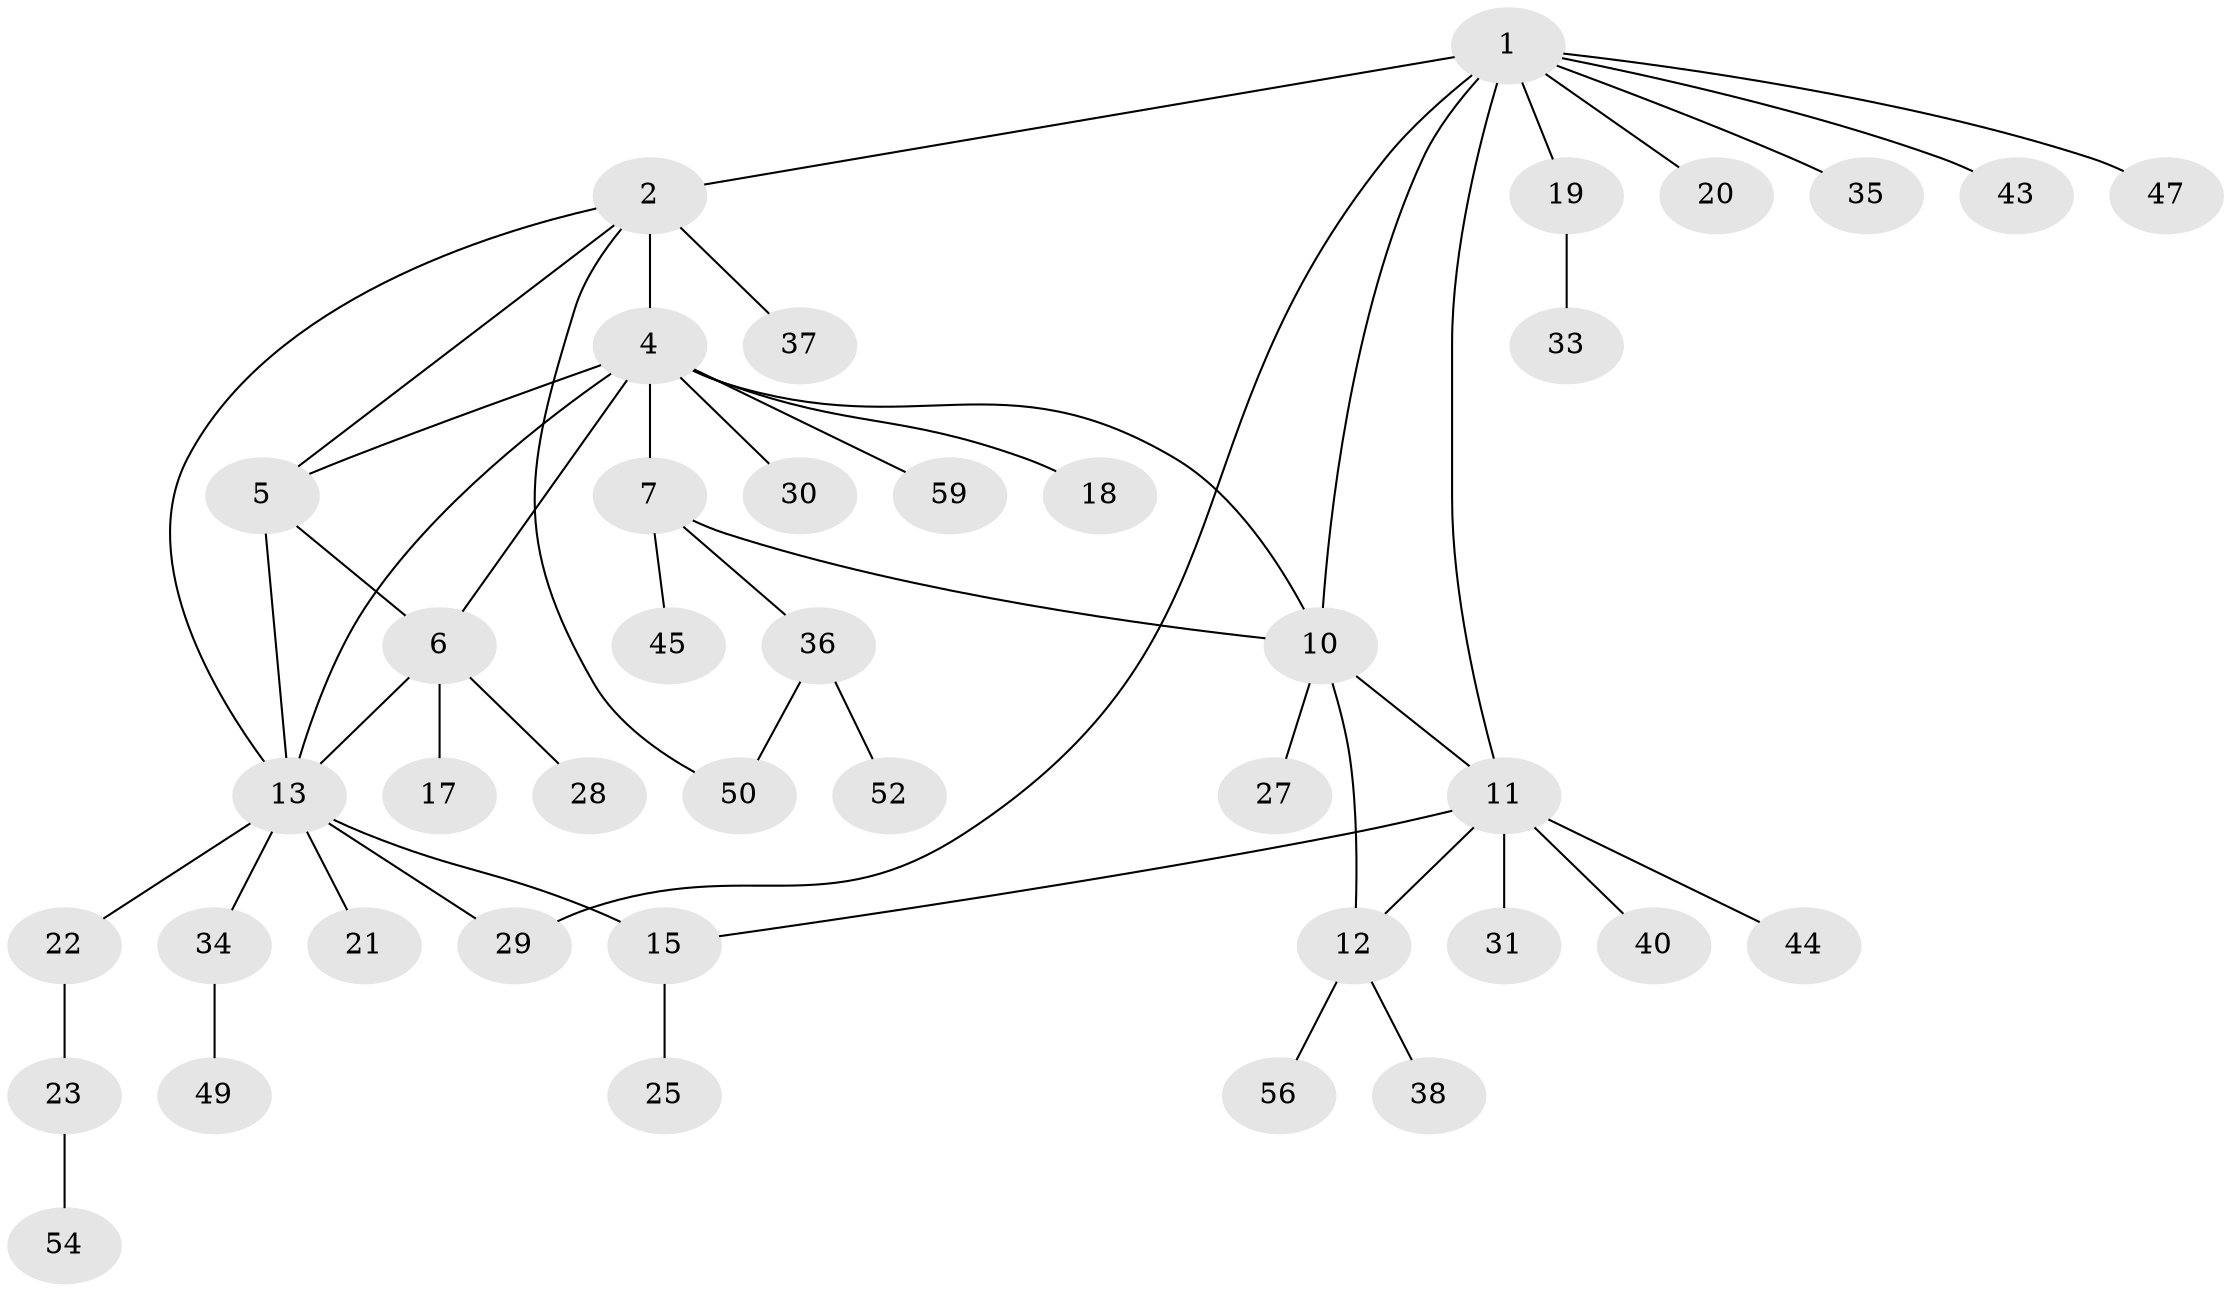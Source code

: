 // Generated by graph-tools (version 1.1) at 2025/24/03/03/25 07:24:09]
// undirected, 41 vertices, 52 edges
graph export_dot {
graph [start="1"]
  node [color=gray90,style=filled];
  1 [super="+48"];
  2 [super="+3"];
  4 [super="+9"];
  5 [super="+46"];
  6 [super="+51"];
  7 [super="+8"];
  10;
  11 [super="+16"];
  12 [super="+57"];
  13 [super="+14"];
  15 [super="+24"];
  17;
  18;
  19 [super="+26"];
  20;
  21;
  22 [super="+39"];
  23;
  25 [super="+53"];
  27 [super="+55"];
  28;
  29 [super="+32"];
  30 [super="+60"];
  31;
  33;
  34 [super="+42"];
  35;
  36 [super="+41"];
  37;
  38;
  40;
  43;
  44;
  45;
  47 [super="+58"];
  49;
  50;
  52;
  54;
  56;
  59;
  1 -- 2 [weight=2];
  1 -- 10;
  1 -- 19;
  1 -- 20;
  1 -- 29;
  1 -- 35;
  1 -- 43;
  1 -- 47;
  1 -- 11;
  2 -- 37;
  2 -- 50;
  2 -- 4;
  2 -- 5;
  2 -- 13;
  4 -- 5;
  4 -- 6;
  4 -- 10;
  4 -- 18;
  4 -- 30;
  4 -- 7 [weight=2];
  4 -- 59;
  4 -- 13;
  5 -- 6;
  5 -- 13;
  6 -- 17;
  6 -- 28;
  6 -- 13;
  7 -- 10;
  7 -- 36;
  7 -- 45;
  10 -- 11;
  10 -- 12;
  10 -- 27;
  11 -- 12;
  11 -- 15;
  11 -- 31;
  11 -- 40;
  11 -- 44;
  12 -- 38;
  12 -- 56;
  13 -- 15 [weight=2];
  13 -- 21;
  13 -- 22;
  13 -- 34;
  13 -- 29;
  15 -- 25;
  19 -- 33;
  22 -- 23;
  23 -- 54;
  34 -- 49;
  36 -- 50;
  36 -- 52;
}
